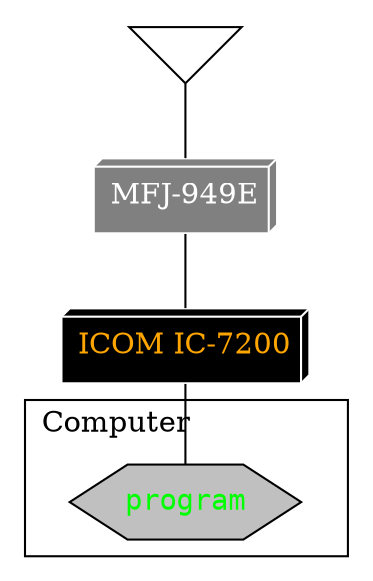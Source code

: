 graph hamlib_rigctl {
      Antenna [label=""; shape="invtriangle"];
      transmatch [shape="box3d"; color="white"; style="filled"; fillcolor="#808080"; fontcolor="white" label="MFJ-949E"];
      rig [style="filled"; color="white"; fillcolor="black"; fontcolor="orange"; edgecolor="orange"; shape="box3d"; label="ICOM IC-7200"];
      /* Computer [style="filled"; fillcolor="gray"; shape="box3d"]; */

      subgraph cluster_computer {
      	       label="Computer               ";
      	       program [shape="hexagon"; style="filled"; fillcolor="#c0c0c0"; fontcolor="green"; fontname="Courier"];
      };

      Antenna -- transmatch;
      transmatch -- rig;
      rig -- program;
}
